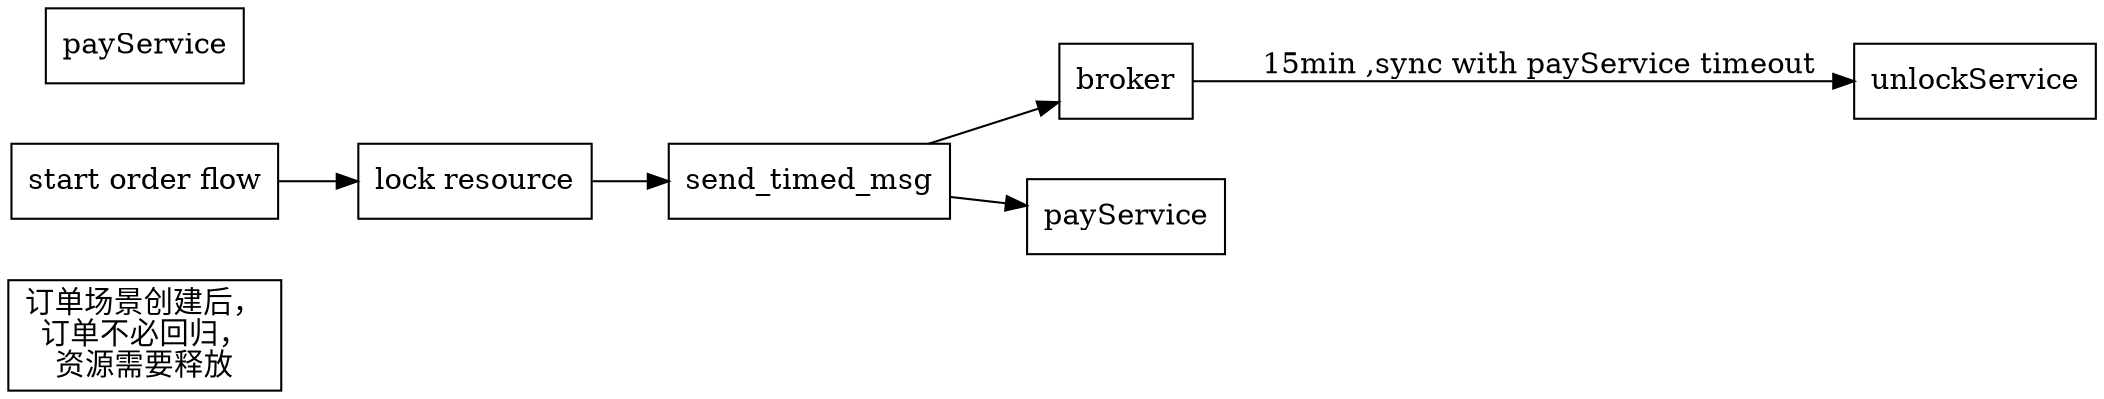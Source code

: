 digraph show {
    /*
    Author: secwang
    Created: 2016-07-25 16:40
    */

    // General layout for the graph
     rankdir=LR; // Direction of the graph Left to Right
    sep="+25,25";
    splines=true;
    overlap=scalexy;
    nodesep=0.4;
    ranksep=0.5;

     node [style="filled",color=black,shape=box,fillcolor=white]; // Defines the default layout of the nodes
     graph [style=filled, splines=line]; // Fills the subgraphs and defines the layout of the connections
     //edge [arrowhead=none]
     rank = same; // Makes sure that nodes are properly aligned even without a connection
     text [label="订单场景创建后，\n订单不必回归，\n资源需要释放"]

     order [label="start order flow"]


     lock [label="lock resource"]

     msg [label="send_timed_msg"]

     pay [label="payService"]

     broker [label="broker"]

     unlock [label="unlockService"]

     order -> lock -> msg -> payService

     msg -> broker

     broker -> unlock[label="15min ,sync with payService timeout"]


}
